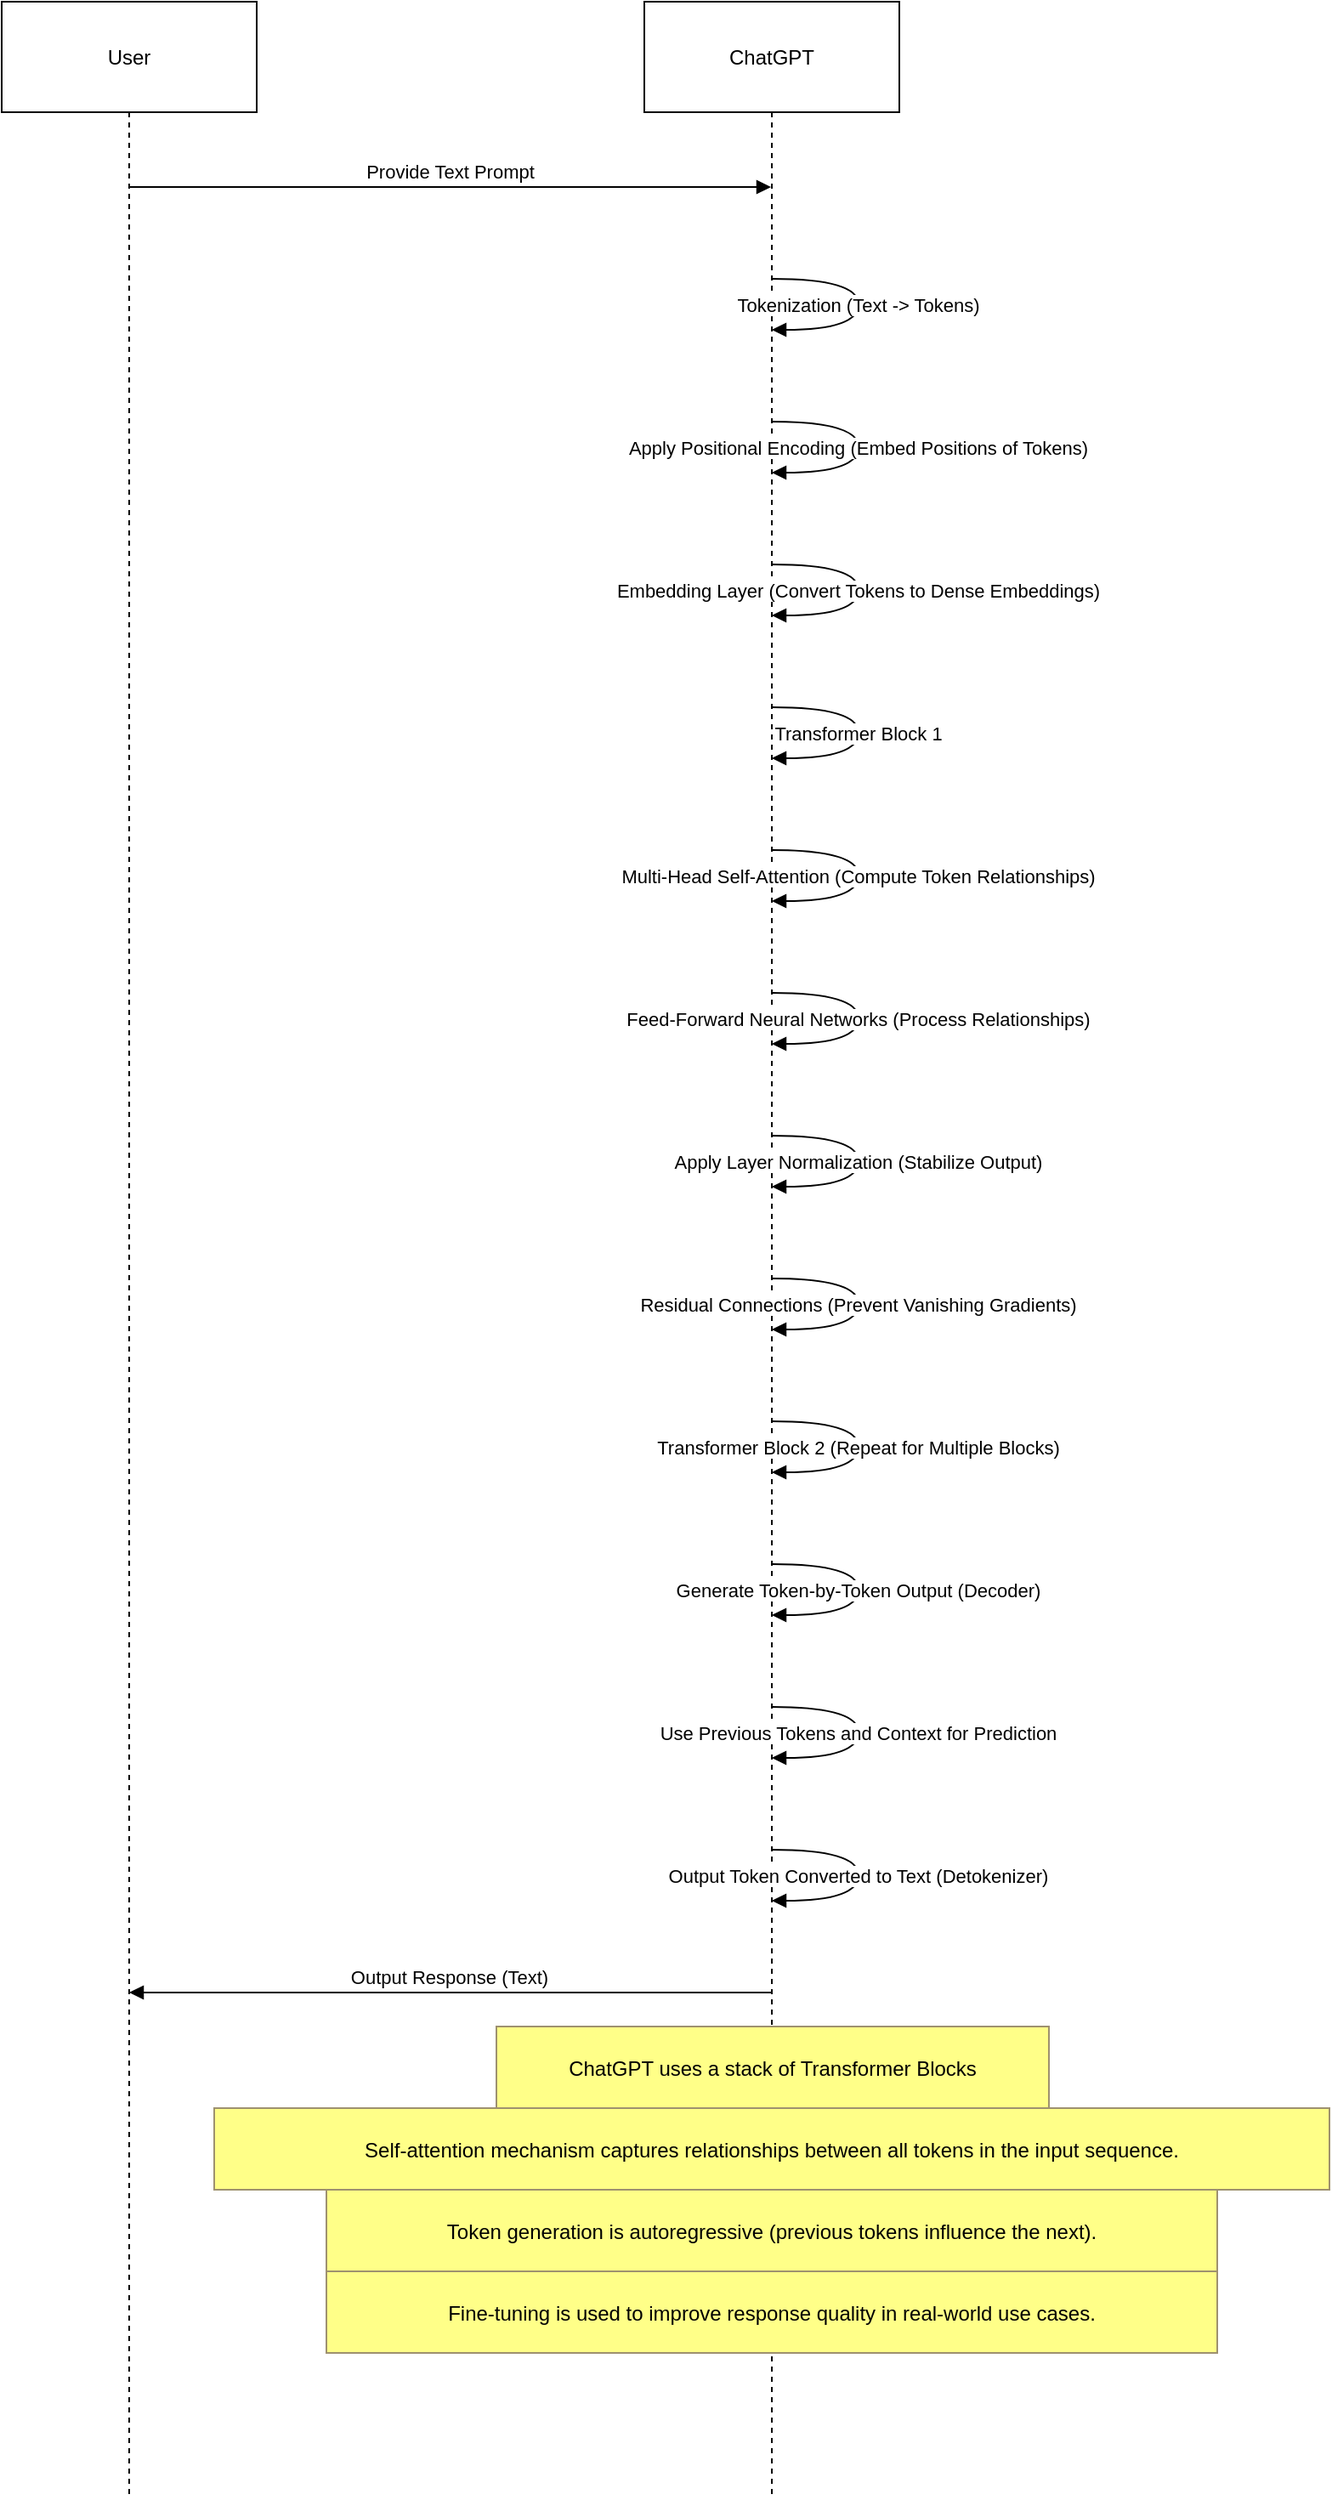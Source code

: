 <mxfile version="25.0.3">
  <diagram name="Page-1" id="LRry-8tiaS6HzqBhcMT4">
    <mxGraphModel dx="1050" dy="557" grid="1" gridSize="10" guides="1" tooltips="1" connect="1" arrows="1" fold="1" page="1" pageScale="1" pageWidth="827" pageHeight="1169" background="none" math="0" shadow="0">
      <root>
        <mxCell id="0" />
        <mxCell id="1" parent="0" />
        <mxCell id="E5JG0-WKW0irPrQr0zAJ-1" value="User" style="shape=umlLifeline;perimeter=lifelinePerimeter;whiteSpace=wrap;container=1;dropTarget=0;collapsible=0;recursiveResize=0;outlineConnect=0;portConstraint=eastwest;newEdgeStyle={&quot;edgeStyle&quot;:&quot;elbowEdgeStyle&quot;,&quot;elbow&quot;:&quot;vertical&quot;,&quot;curved&quot;:0,&quot;rounded&quot;:0};size=65;" vertex="1" parent="1">
          <mxGeometry x="20" y="20" width="150" height="1468" as="geometry" />
        </mxCell>
        <mxCell id="E5JG0-WKW0irPrQr0zAJ-2" value="ChatGPT" style="shape=umlLifeline;perimeter=lifelinePerimeter;whiteSpace=wrap;container=1;dropTarget=0;collapsible=0;recursiveResize=0;outlineConnect=0;portConstraint=eastwest;newEdgeStyle={&quot;edgeStyle&quot;:&quot;elbowEdgeStyle&quot;,&quot;elbow&quot;:&quot;vertical&quot;,&quot;curved&quot;:0,&quot;rounded&quot;:0};size=65;" vertex="1" parent="1">
          <mxGeometry x="398" y="20" width="150" height="1468" as="geometry" />
        </mxCell>
        <mxCell id="E5JG0-WKW0irPrQr0zAJ-3" value="Provide Text Prompt" style="verticalAlign=bottom;edgeStyle=elbowEdgeStyle;elbow=vertical;curved=0;rounded=0;endArrow=block;" edge="1" parent="1" source="E5JG0-WKW0irPrQr0zAJ-1" target="E5JG0-WKW0irPrQr0zAJ-2">
          <mxGeometry relative="1" as="geometry">
            <Array as="points">
              <mxPoint x="293" y="129" />
            </Array>
          </mxGeometry>
        </mxCell>
        <mxCell id="E5JG0-WKW0irPrQr0zAJ-4" value="Tokenization (Text -&gt; Tokens)" style="curved=1;endArrow=block;rounded=0;" edge="1" parent="1" source="E5JG0-WKW0irPrQr0zAJ-2" target="E5JG0-WKW0irPrQr0zAJ-2">
          <mxGeometry relative="1" as="geometry">
            <Array as="points">
              <mxPoint x="524" y="183" />
              <mxPoint x="524" y="213" />
            </Array>
          </mxGeometry>
        </mxCell>
        <mxCell id="E5JG0-WKW0irPrQr0zAJ-5" value="Apply Positional Encoding (Embed Positions of Tokens)" style="curved=1;endArrow=block;rounded=0;" edge="1" parent="1" source="E5JG0-WKW0irPrQr0zAJ-2" target="E5JG0-WKW0irPrQr0zAJ-2">
          <mxGeometry relative="1" as="geometry">
            <Array as="points">
              <mxPoint x="524" y="267" />
              <mxPoint x="524" y="297" />
            </Array>
          </mxGeometry>
        </mxCell>
        <mxCell id="E5JG0-WKW0irPrQr0zAJ-6" value="Embedding Layer (Convert Tokens to Dense Embeddings)" style="curved=1;endArrow=block;rounded=0;" edge="1" parent="1" source="E5JG0-WKW0irPrQr0zAJ-2" target="E5JG0-WKW0irPrQr0zAJ-2">
          <mxGeometry relative="1" as="geometry">
            <Array as="points">
              <mxPoint x="524" y="351" />
              <mxPoint x="524" y="381" />
            </Array>
          </mxGeometry>
        </mxCell>
        <mxCell id="E5JG0-WKW0irPrQr0zAJ-7" value="Transformer Block 1" style="curved=1;endArrow=block;rounded=0;" edge="1" parent="1" source="E5JG0-WKW0irPrQr0zAJ-2" target="E5JG0-WKW0irPrQr0zAJ-2">
          <mxGeometry relative="1" as="geometry">
            <Array as="points">
              <mxPoint x="524" y="435" />
              <mxPoint x="524" y="465" />
            </Array>
          </mxGeometry>
        </mxCell>
        <mxCell id="E5JG0-WKW0irPrQr0zAJ-8" value="Multi-Head Self-Attention (Compute Token Relationships)" style="curved=1;endArrow=block;rounded=0;" edge="1" parent="1" source="E5JG0-WKW0irPrQr0zAJ-2" target="E5JG0-WKW0irPrQr0zAJ-2">
          <mxGeometry relative="1" as="geometry">
            <Array as="points">
              <mxPoint x="524" y="519" />
              <mxPoint x="524" y="549" />
            </Array>
          </mxGeometry>
        </mxCell>
        <mxCell id="E5JG0-WKW0irPrQr0zAJ-9" value="Feed-Forward Neural Networks (Process Relationships)" style="curved=1;endArrow=block;rounded=0;" edge="1" parent="1" source="E5JG0-WKW0irPrQr0zAJ-2" target="E5JG0-WKW0irPrQr0zAJ-2">
          <mxGeometry relative="1" as="geometry">
            <Array as="points">
              <mxPoint x="524" y="603" />
              <mxPoint x="524" y="633" />
            </Array>
          </mxGeometry>
        </mxCell>
        <mxCell id="E5JG0-WKW0irPrQr0zAJ-10" value="Apply Layer Normalization (Stabilize Output)" style="curved=1;endArrow=block;rounded=0;" edge="1" parent="1" source="E5JG0-WKW0irPrQr0zAJ-2" target="E5JG0-WKW0irPrQr0zAJ-2">
          <mxGeometry relative="1" as="geometry">
            <Array as="points">
              <mxPoint x="524" y="687" />
              <mxPoint x="524" y="717" />
            </Array>
          </mxGeometry>
        </mxCell>
        <mxCell id="E5JG0-WKW0irPrQr0zAJ-11" value="Residual Connections (Prevent Vanishing Gradients)" style="curved=1;endArrow=block;rounded=0;" edge="1" parent="1" source="E5JG0-WKW0irPrQr0zAJ-2" target="E5JG0-WKW0irPrQr0zAJ-2">
          <mxGeometry relative="1" as="geometry">
            <Array as="points">
              <mxPoint x="524" y="771" />
              <mxPoint x="524" y="801" />
            </Array>
          </mxGeometry>
        </mxCell>
        <mxCell id="E5JG0-WKW0irPrQr0zAJ-12" value="Transformer Block 2 (Repeat for Multiple Blocks)" style="curved=1;endArrow=block;rounded=0;" edge="1" parent="1" source="E5JG0-WKW0irPrQr0zAJ-2" target="E5JG0-WKW0irPrQr0zAJ-2">
          <mxGeometry relative="1" as="geometry">
            <Array as="points">
              <mxPoint x="524" y="855" />
              <mxPoint x="524" y="885" />
            </Array>
          </mxGeometry>
        </mxCell>
        <mxCell id="E5JG0-WKW0irPrQr0zAJ-13" value="Generate Token-by-Token Output (Decoder)" style="curved=1;endArrow=block;rounded=0;" edge="1" parent="1" source="E5JG0-WKW0irPrQr0zAJ-2" target="E5JG0-WKW0irPrQr0zAJ-2">
          <mxGeometry relative="1" as="geometry">
            <Array as="points">
              <mxPoint x="524" y="939" />
              <mxPoint x="524" y="969" />
            </Array>
          </mxGeometry>
        </mxCell>
        <mxCell id="E5JG0-WKW0irPrQr0zAJ-14" value="Use Previous Tokens and Context for Prediction" style="curved=1;endArrow=block;rounded=0;" edge="1" parent="1" source="E5JG0-WKW0irPrQr0zAJ-2" target="E5JG0-WKW0irPrQr0zAJ-2">
          <mxGeometry relative="1" as="geometry">
            <Array as="points">
              <mxPoint x="524" y="1023" />
              <mxPoint x="524" y="1053" />
            </Array>
          </mxGeometry>
        </mxCell>
        <mxCell id="E5JG0-WKW0irPrQr0zAJ-15" value="Output Token Converted to Text (Detokenizer)" style="curved=1;endArrow=block;rounded=0;" edge="1" parent="1" source="E5JG0-WKW0irPrQr0zAJ-2" target="E5JG0-WKW0irPrQr0zAJ-2">
          <mxGeometry relative="1" as="geometry">
            <Array as="points">
              <mxPoint x="524" y="1107" />
              <mxPoint x="524" y="1137" />
            </Array>
          </mxGeometry>
        </mxCell>
        <mxCell id="E5JG0-WKW0irPrQr0zAJ-16" value="Output Response (Text)" style="verticalAlign=bottom;edgeStyle=elbowEdgeStyle;elbow=vertical;curved=0;rounded=0;endArrow=block;" edge="1" parent="1" source="E5JG0-WKW0irPrQr0zAJ-2" target="E5JG0-WKW0irPrQr0zAJ-1">
          <mxGeometry relative="1" as="geometry">
            <Array as="points">
              <mxPoint x="296" y="1191" />
            </Array>
          </mxGeometry>
        </mxCell>
        <mxCell id="E5JG0-WKW0irPrQr0zAJ-17" value="ChatGPT uses a stack of Transformer Blocks" style="fillColor=#ffff88;strokeColor=#9E916F;" vertex="1" parent="1">
          <mxGeometry x="311" y="1211" width="325" height="48" as="geometry" />
        </mxCell>
        <mxCell id="E5JG0-WKW0irPrQr0zAJ-18" value="Self-attention mechanism captures relationships between all tokens in the input sequence." style="fillColor=#ffff88;strokeColor=#9E916F;" vertex="1" parent="1">
          <mxGeometry x="145" y="1259" width="656" height="48" as="geometry" />
        </mxCell>
        <mxCell id="E5JG0-WKW0irPrQr0zAJ-19" value="Token generation is autoregressive (previous tokens influence the next)." style="fillColor=#ffff88;strokeColor=#9E916F;" vertex="1" parent="1">
          <mxGeometry x="211" y="1307" width="524" height="48" as="geometry" />
        </mxCell>
        <mxCell id="E5JG0-WKW0irPrQr0zAJ-20" value="Fine-tuning is used to improve response quality in real-world use cases." style="fillColor=#ffff88;strokeColor=#9E916F;" vertex="1" parent="1">
          <mxGeometry x="211" y="1355" width="524" height="48" as="geometry" />
        </mxCell>
      </root>
    </mxGraphModel>
  </diagram>
</mxfile>

